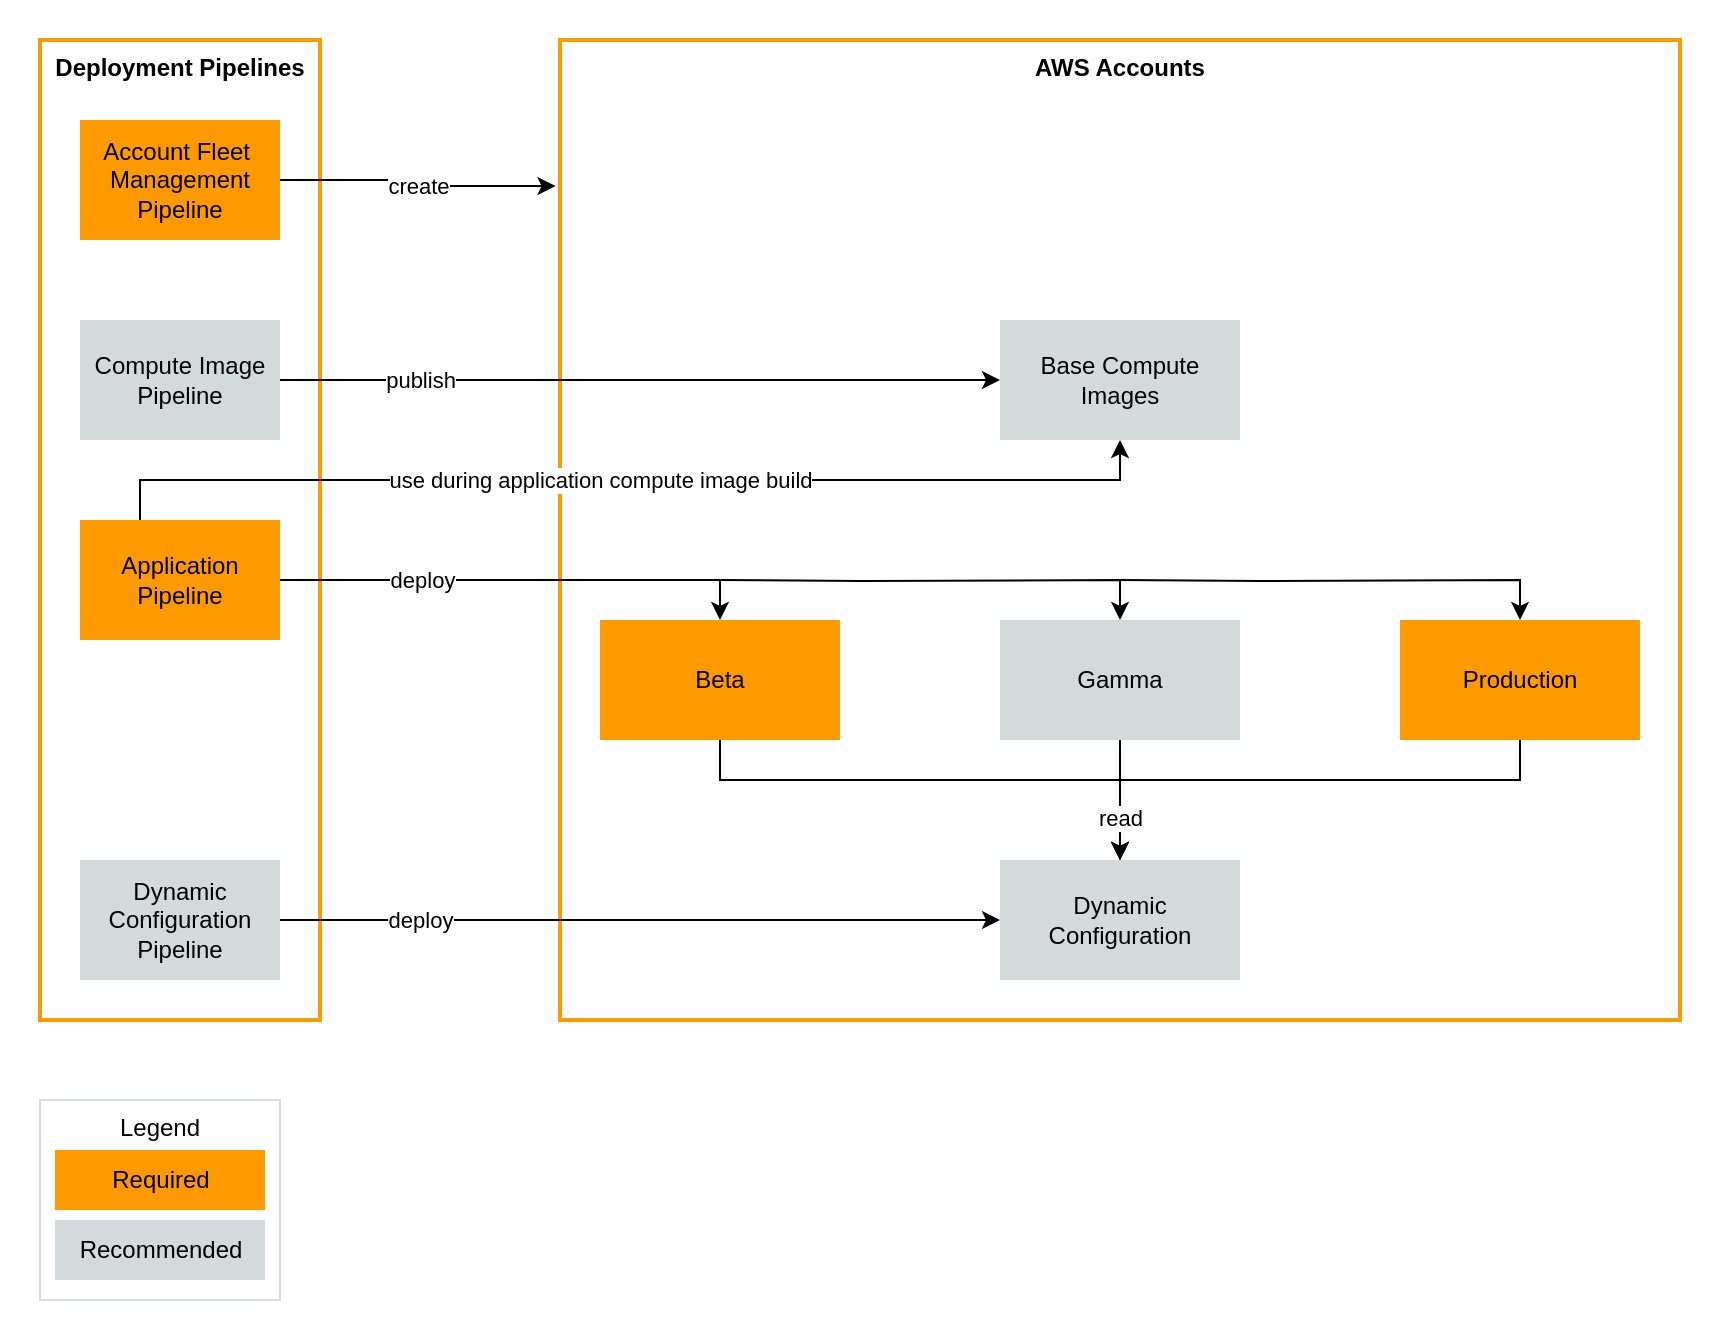 <mxfile version="20.7.4" type="device" pages="2"><diagram id="yLgSBCygh7FpPwyZPAv2" name="DPRA Architecture"><mxGraphModel dx="1434" dy="1934" grid="1" gridSize="10" guides="1" tooltips="1" connect="1" arrows="1" fold="1" page="1" pageScale="1" pageWidth="1100" pageHeight="850" background="none" math="0" shadow="0"><root><mxCell id="0"/><mxCell id="1" parent="0"/><mxCell id="owzcBVb4epZzqZWFWzfU-76" value="" style="rounded=0;whiteSpace=wrap;html=1;strokeColor=none;" parent="1" vertex="1"><mxGeometry width="860" height="670" as="geometry"/></mxCell><mxCell id="icIn_XucPHSrHn8emMet-110" value="Deployment Pipelines" style="fillColor=none;strokeColor=#FF9900;verticalAlign=top;fontStyle=1;fontColor=#000000;strokeWidth=2;shadow=0;" parent="1" vertex="1"><mxGeometry x="20" y="20" width="140" height="490" as="geometry"/></mxCell><mxCell id="61" value="AWS Accounts" style="fillColor=none;strokeColor=#FF9900;verticalAlign=top;fontStyle=1;fontColor=#000000;strokeWidth=2;shadow=0;" parent="1" vertex="1"><mxGeometry x="280" y="20" width="560" height="490" as="geometry"/></mxCell><mxCell id="9" value="Legend" style="rounded=0;whiteSpace=wrap;html=1;fillColor=#FFFFFF;strokeColor=#D4DADA;fontColor=#000000;verticalAlign=top;shadow=0;glass=0;" parent="1" vertex="1"><mxGeometry x="20" y="550" width="120" height="100" as="geometry"/></mxCell><mxCell id="17" value="Required" style="rounded=0;whiteSpace=wrap;html=1;fillColor=#ff9900;strokeColor=none;fontColor=#000000;shadow=0;" parent="1" vertex="1"><mxGeometry x="27.5" y="575" width="105" height="30" as="geometry"/></mxCell><mxCell id="18" value="Recommended" style="rounded=0;whiteSpace=wrap;html=1;fillColor=#d4dada;strokeColor=none;fontColor=#000000;shadow=0;" parent="1" vertex="1"><mxGeometry x="27.5" y="610" width="105" height="30" as="geometry"/></mxCell><mxCell id="a876d_Ohzfnhj5lNDXx5-76" style="edgeStyle=orthogonalEdgeStyle;rounded=0;orthogonalLoop=1;jettySize=auto;html=1;entryX=-0.004;entryY=0.149;entryDx=0;entryDy=0;entryPerimeter=0;" edge="1" parent="1" source="33" target="61"><mxGeometry relative="1" as="geometry"/></mxCell><mxCell id="a876d_Ohzfnhj5lNDXx5-77" value="create" style="edgeLabel;html=1;align=center;verticalAlign=middle;resizable=0;points=[];" vertex="1" connectable="0" parent="a876d_Ohzfnhj5lNDXx5-76"><mxGeometry x="0.234" y="1" relative="1" as="geometry"><mxPoint x="-15" y="1" as="offset"/></mxGeometry></mxCell><mxCell id="33" value="Account Fleet&amp;nbsp; Management Pipeline" style="rounded=0;whiteSpace=wrap;html=1;fillColor=#ff9900;strokeColor=none;fontColor=#000000;shadow=0;" parent="1" vertex="1"><mxGeometry x="40" y="60" width="100" height="60" as="geometry"/></mxCell><mxCell id="icIn_XucPHSrHn8emMet-92" style="edgeStyle=orthogonalEdgeStyle;rounded=0;orthogonalLoop=1;jettySize=auto;html=1;entryX=0.5;entryY=1;entryDx=0;entryDy=0;" parent="1" source="35" target="icIn_XucPHSrHn8emMet-111" edge="1"><mxGeometry relative="1" as="geometry"><mxPoint x="560" y="220" as="targetPoint"/><Array as="points"><mxPoint x="70" y="240"/><mxPoint x="560" y="240"/></Array></mxGeometry></mxCell><mxCell id="icIn_XucPHSrHn8emMet-93" value="use during application compute image build" style="edgeLabel;html=1;align=center;verticalAlign=middle;resizable=0;points=[];" parent="icIn_XucPHSrHn8emMet-92" vertex="1" connectable="0"><mxGeometry x="0.012" relative="1" as="geometry"><mxPoint x="-18" as="offset"/></mxGeometry></mxCell><mxCell id="icIn_XucPHSrHn8emMet-97" style="edgeStyle=orthogonalEdgeStyle;rounded=0;orthogonalLoop=1;jettySize=auto;html=1;entryX=0.5;entryY=0;entryDx=0;entryDy=0;exitX=1;exitY=0.5;exitDx=0;exitDy=0;" parent="1" source="35" target="qpjr6iVNiU2FT2XJmIR_-81" edge="1"><mxGeometry relative="1" as="geometry"><Array as="points"><mxPoint x="360" y="290"/></Array></mxGeometry></mxCell><mxCell id="icIn_XucPHSrHn8emMet-103" value="deploy" style="edgeLabel;html=1;align=center;verticalAlign=middle;resizable=0;points=[];" parent="icIn_XucPHSrHn8emMet-97" vertex="1" connectable="0"><mxGeometry x="0.011" relative="1" as="geometry"><mxPoint x="-51" as="offset"/></mxGeometry></mxCell><mxCell id="icIn_XucPHSrHn8emMet-108" style="edgeStyle=orthogonalEdgeStyle;rounded=0;orthogonalLoop=1;jettySize=auto;html=1;entryX=0.5;entryY=0;entryDx=0;entryDy=0;" parent="1" target="65" edge="1"><mxGeometry relative="1" as="geometry"><mxPoint x="360" y="290" as="sourcePoint"/></mxGeometry></mxCell><mxCell id="icIn_XucPHSrHn8emMet-109" style="edgeStyle=orthogonalEdgeStyle;rounded=0;orthogonalLoop=1;jettySize=auto;html=1;entryX=0.5;entryY=0;entryDx=0;entryDy=0;" parent="1" target="64" edge="1"><mxGeometry relative="1" as="geometry"><mxPoint x="560" y="290" as="sourcePoint"/></mxGeometry></mxCell><mxCell id="35" value="Application Pipeline" style="rounded=0;whiteSpace=wrap;html=1;fillColor=#ff9900;strokeColor=none;fontColor=#000000;shadow=0;" parent="1" vertex="1"><mxGeometry x="40" y="260" width="100" height="60" as="geometry"/></mxCell><mxCell id="icIn_XucPHSrHn8emMet-100" style="edgeStyle=orthogonalEdgeStyle;rounded=0;orthogonalLoop=1;jettySize=auto;html=1;entryX=0;entryY=0.5;entryDx=0;entryDy=0;exitX=1;exitY=0.5;exitDx=0;exitDy=0;" parent="1" source="icIn_XucPHSrHn8emMet-112" target="icIn_XucPHSrHn8emMet-111" edge="1"><mxGeometry relative="1" as="geometry"><mxPoint x="120" y="190" as="sourcePoint"/><mxPoint x="500" y="190" as="targetPoint"/></mxGeometry></mxCell><mxCell id="icIn_XucPHSrHn8emMet-101" value="publish" style="edgeLabel;html=1;align=center;verticalAlign=middle;resizable=0;points=[];" parent="icIn_XucPHSrHn8emMet-100" vertex="1" connectable="0"><mxGeometry x="-0.022" relative="1" as="geometry"><mxPoint x="-106" as="offset"/></mxGeometry></mxCell><mxCell id="icIn_XucPHSrHn8emMet-106" style="edgeStyle=orthogonalEdgeStyle;rounded=0;orthogonalLoop=1;jettySize=auto;html=1;" parent="1" source="64" target="76" edge="1"><mxGeometry relative="1" as="geometry"><Array as="points"><mxPoint x="760" y="390"/><mxPoint x="560" y="390"/></Array></mxGeometry></mxCell><mxCell id="64" value="Production" style="rounded=0;whiteSpace=wrap;html=1;fillColor=#ff9900;strokeColor=none;fontColor=#000000;shadow=0;verticalAlign=middle;" parent="1" vertex="1"><mxGeometry x="700" y="310" width="120" height="60" as="geometry"/></mxCell><mxCell id="icIn_XucPHSrHn8emMet-104" value="" style="edgeStyle=orthogonalEdgeStyle;rounded=0;orthogonalLoop=1;jettySize=auto;html=1;" parent="1" source="65" target="76" edge="1"><mxGeometry relative="1" as="geometry"/></mxCell><mxCell id="65" value="Gamma" style="rounded=0;whiteSpace=wrap;html=1;fillColor=#d4dada;strokeColor=none;fontColor=#000000;shadow=0;verticalAlign=middle;" parent="1" vertex="1"><mxGeometry x="500" y="310" width="120" height="60" as="geometry"/></mxCell><mxCell id="icIn_XucPHSrHn8emMet-83" style="edgeStyle=orthogonalEdgeStyle;rounded=0;orthogonalLoop=1;jettySize=auto;html=1;" parent="1" source="75" target="76" edge="1"><mxGeometry relative="1" as="geometry"/></mxCell><mxCell id="icIn_XucPHSrHn8emMet-98" value="deploy" style="edgeLabel;html=1;align=center;verticalAlign=middle;resizable=0;points=[];" parent="icIn_XucPHSrHn8emMet-83" vertex="1" connectable="0"><mxGeometry x="0.022" y="1" relative="1" as="geometry"><mxPoint x="-114" y="1" as="offset"/></mxGeometry></mxCell><mxCell id="75" value="Dynamic Configuration Pipeline" style="rounded=0;whiteSpace=wrap;html=1;fillColor=#d4dada;strokeColor=none;fontColor=#000000;shadow=0;" parent="1" vertex="1"><mxGeometry x="40" y="430" width="100" height="60" as="geometry"/></mxCell><mxCell id="76" value="Dynamic Configuration" style="rounded=0;whiteSpace=wrap;html=1;fillColor=#d4dada;strokeColor=none;fontColor=#000000;shadow=0;verticalAlign=middle;" parent="1" vertex="1"><mxGeometry x="500" y="430" width="120" height="60" as="geometry"/></mxCell><mxCell id="icIn_XucPHSrHn8emMet-105" style="edgeStyle=orthogonalEdgeStyle;rounded=0;orthogonalLoop=1;jettySize=auto;html=1;" parent="1" source="qpjr6iVNiU2FT2XJmIR_-81" target="76" edge="1"><mxGeometry relative="1" as="geometry"><Array as="points"><mxPoint x="360" y="390"/><mxPoint x="560" y="390"/></Array></mxGeometry></mxCell><mxCell id="a876d_Ohzfnhj5lNDXx5-78" value="read" style="edgeLabel;html=1;align=center;verticalAlign=middle;resizable=0;points=[];" vertex="1" connectable="0" parent="icIn_XucPHSrHn8emMet-105"><mxGeometry x="0.835" y="1" relative="1" as="geometry"><mxPoint x="-1" as="offset"/></mxGeometry></mxCell><mxCell id="qpjr6iVNiU2FT2XJmIR_-81" value="Beta" style="rounded=0;whiteSpace=wrap;html=1;fillColor=#ff9900;strokeColor=none;fontColor=#000000;shadow=0;verticalAlign=middle;" parent="1" vertex="1"><mxGeometry x="300" y="310" width="120" height="60" as="geometry"/></mxCell><mxCell id="icIn_XucPHSrHn8emMet-111" value="Base Compute Images" style="rounded=0;whiteSpace=wrap;html=1;fillColor=#d4dada;strokeColor=none;fontColor=#000000;shadow=0;verticalAlign=middle;" parent="1" vertex="1"><mxGeometry x="500" y="160" width="120" height="60" as="geometry"/></mxCell><mxCell id="icIn_XucPHSrHn8emMet-112" value="Compute Image Pipeline" style="rounded=0;whiteSpace=wrap;html=1;fillColor=#d4dada;strokeColor=none;fontColor=#000000;shadow=0;" parent="1" vertex="1"><mxGeometry x="40" y="160" width="100" height="60" as="geometry"/></mxCell></root></mxGraphModel></diagram><diagram name="Copy of Page-1" id="3dgTgKLJ3EHKZo1xDIAM"><mxGraphModel dx="1306" dy="894" grid="1" gridSize="10" guides="1" tooltips="1" connect="1" arrows="1" fold="1" page="1" pageScale="1" pageWidth="1100" pageHeight="850" background="none" math="0" shadow="0"><root><mxCell id="05q7yoQxdOIndTT2SCCu-0"/><mxCell id="05q7yoQxdOIndTT2SCCu-1" parent="05q7yoQxdOIndTT2SCCu-0"/><mxCell id="05q7yoQxdOIndTT2SCCu-2" value="AWS Accounts" style="fillColor=none;strokeColor=#FF9900;verticalAlign=top;fontStyle=1;fontColor=#000000;strokeWidth=2;shadow=0;" vertex="1" parent="05q7yoQxdOIndTT2SCCu-1"><mxGeometry x="280" y="200" width="600" height="640" as="geometry"/></mxCell><mxCell id="05q7yoQxdOIndTT2SCCu-3" value="Account Factory" style="rounded=0;whiteSpace=wrap;html=1;fillColor=#ff9900;strokeColor=none;fontColor=#000000;shadow=0;verticalAlign=top;" vertex="1" parent="05q7yoQxdOIndTT2SCCu-1"><mxGeometry x="520" y="240" width="120" height="160" as="geometry"/></mxCell><mxCell id="05q7yoQxdOIndTT2SCCu-4" value="Pipelines" style="fillColor=none;strokeColor=#FF9900;verticalAlign=top;fontStyle=1;fontColor=#000000;strokeWidth=2;shadow=0;" vertex="1" parent="05q7yoQxdOIndTT2SCCu-1"><mxGeometry x="280" y="40" width="600" height="120" as="geometry"/></mxCell><mxCell id="05q7yoQxdOIndTT2SCCu-5" value="Legend" style="rounded=0;whiteSpace=wrap;html=1;fillColor=#FFFFFF;strokeColor=#D4DADA;fontColor=#000000;verticalAlign=top;shadow=0;glass=0;" vertex="1" parent="05q7yoQxdOIndTT2SCCu-1"><mxGeometry x="40" y="740" width="120" height="100" as="geometry"/></mxCell><mxCell id="05q7yoQxdOIndTT2SCCu-6" value="Required" style="rounded=0;whiteSpace=wrap;html=1;fillColor=#ff9900;strokeColor=none;fontColor=#000000;shadow=0;" vertex="1" parent="05q7yoQxdOIndTT2SCCu-1"><mxGeometry x="47.5" y="765" width="105" height="30" as="geometry"/></mxCell><mxCell id="05q7yoQxdOIndTT2SCCu-7" value="Recommended" style="rounded=0;whiteSpace=wrap;html=1;fillColor=#d4dada;strokeColor=none;fontColor=#000000;shadow=0;" vertex="1" parent="05q7yoQxdOIndTT2SCCu-1"><mxGeometry x="47.5" y="800" width="105" height="30" as="geometry"/></mxCell><mxCell id="05q7yoQxdOIndTT2SCCu-8" style="edgeStyle=orthogonalEdgeStyle;rounded=0;orthogonalLoop=1;jettySize=auto;html=1;entryX=0;entryY=0.5;entryDx=0;entryDy=0;entryPerimeter=0;" edge="1" parent="05q7yoQxdOIndTT2SCCu-1" source="05q7yoQxdOIndTT2SCCu-9" target="05q7yoQxdOIndTT2SCCu-19"><mxGeometry relative="1" as="geometry"/></mxCell><mxCell id="05q7yoQxdOIndTT2SCCu-9" value="Account Fleet&amp;nbsp; Management Pipeline" style="rounded=0;whiteSpace=wrap;html=1;fillColor=#ff9900;strokeColor=none;fontColor=#000000;shadow=0;" vertex="1" parent="05q7yoQxdOIndTT2SCCu-1"><mxGeometry x="441" y="80" width="100" height="60" as="geometry"/></mxCell><mxCell id="05q7yoQxdOIndTT2SCCu-10" style="edgeStyle=orthogonalEdgeStyle;rounded=0;orthogonalLoop=1;jettySize=auto;html=1;entryX=0.5;entryY=1;entryDx=0;entryDy=0;" edge="1" parent="05q7yoQxdOIndTT2SCCu-1" source="05q7yoQxdOIndTT2SCCu-12" target="05q7yoQxdOIndTT2SCCu-22"><mxGeometry relative="1" as="geometry"><Array as="points"><mxPoint x="900" y="110"/><mxPoint x="900" y="820"/><mxPoint x="380" y="820"/></Array></mxGeometry></mxCell><mxCell id="05q7yoQxdOIndTT2SCCu-11" style="edgeStyle=orthogonalEdgeStyle;rounded=0;orthogonalLoop=1;jettySize=auto;html=1;entryX=0.5;entryY=1;entryDx=0;entryDy=0;" edge="1" parent="05q7yoQxdOIndTT2SCCu-1" source="05q7yoQxdOIndTT2SCCu-12" target="05q7yoQxdOIndTT2SCCu-14"><mxGeometry relative="1" as="geometry"><Array as="points"><mxPoint x="900" y="110"/><mxPoint x="900" y="820"/><mxPoint x="780" y="820"/></Array></mxGeometry></mxCell><mxCell id="05q7yoQxdOIndTT2SCCu-12" value="Application Deployment Pipeline" style="rounded=0;whiteSpace=wrap;html=1;fillColor=#ff9900;strokeColor=none;fontColor=#000000;shadow=0;" vertex="1" parent="05q7yoQxdOIndTT2SCCu-1"><mxGeometry x="760" y="80" width="100" height="60" as="geometry"/></mxCell><mxCell id="05q7yoQxdOIndTT2SCCu-13" value="Compute Image Pipeline" style="rounded=0;whiteSpace=wrap;html=1;fillColor=#ff9900;strokeColor=none;fontColor=#000000;shadow=0;" vertex="1" parent="05q7yoQxdOIndTT2SCCu-1"><mxGeometry x="300" y="80" width="100" height="60" as="geometry"/></mxCell><mxCell id="05q7yoQxdOIndTT2SCCu-14" value="Production" style="rounded=0;whiteSpace=wrap;html=1;fillColor=#ff9900;strokeColor=none;fontColor=#000000;shadow=0;verticalAlign=top;" vertex="1" parent="05q7yoQxdOIndTT2SCCu-1"><mxGeometry x="720" y="640" width="120" height="160" as="geometry"/></mxCell><mxCell id="05q7yoQxdOIndTT2SCCu-15" value="Staging" style="rounded=0;whiteSpace=wrap;html=1;fillColor=#d4dada;strokeColor=none;fontColor=#000000;shadow=0;verticalAlign=top;" vertex="1" parent="05q7yoQxdOIndTT2SCCu-1"><mxGeometry x="519" y="640" width="120" height="160" as="geometry"/></mxCell><mxCell id="05q7yoQxdOIndTT2SCCu-16" value="Tooling" style="rounded=0;whiteSpace=wrap;html=1;fillColor=#ff9900;strokeColor=none;fontColor=#000000;shadow=0;verticalAlign=top;" vertex="1" parent="05q7yoQxdOIndTT2SCCu-1"><mxGeometry x="419" y="440" width="120" height="160" as="geometry"/></mxCell><mxCell id="05q7yoQxdOIndTT2SCCu-17" value="Dynamic Configuration Pipeline" style="rounded=0;whiteSpace=wrap;html=1;fillColor=#d4dada;strokeColor=none;fontColor=#000000;shadow=0;" vertex="1" parent="05q7yoQxdOIndTT2SCCu-1"><mxGeometry x="622" y="80" width="100" height="60" as="geometry"/></mxCell><mxCell id="05q7yoQxdOIndTT2SCCu-18" value="Configuration" style="rounded=0;whiteSpace=wrap;html=1;fillColor=#d4dada;strokeColor=none;fontColor=#000000;shadow=0;verticalAlign=top;" vertex="1" parent="05q7yoQxdOIndTT2SCCu-1"><mxGeometry x="622" y="440" width="120" height="160" as="geometry"/></mxCell><mxCell id="05q7yoQxdOIndTT2SCCu-19" value="ControlTower" style="sketch=0;points=[[0,0,0],[0.25,0,0],[0.5,0,0],[0.75,0,0],[1,0,0],[0,1,0],[0.25,1,0],[0.5,1,0],[0.75,1,0],[1,1,0],[0,0.25,0],[0,0.5,0],[0,0.75,0],[1,0.25,0],[1,0.5,0],[1,0.75,0]];points=[[0,0,0],[0.25,0,0],[0.5,0,0],[0.75,0,0],[1,0,0],[0,1,0],[0.25,1,0],[0.5,1,0],[0.75,1,0],[1,1,0],[0,0.25,0],[0,0.5,0],[0,0.75,0],[1,0.25,0],[1,0.5,0],[1,0.75,0]];outlineConnect=0;fontColor=#232F3E;gradientColor=#F34482;gradientDirection=north;fillColor=#BC1356;strokeColor=#ffffff;dashed=0;verticalLabelPosition=bottom;verticalAlign=top;align=center;html=1;fontSize=12;fontStyle=0;aspect=fixed;shape=mxgraph.aws4.resourceIcon;resIcon=mxgraph.aws4.control_tower;" vertex="1" parent="05q7yoQxdOIndTT2SCCu-1"><mxGeometry x="541" y="280" width="78" height="78" as="geometry"/></mxCell><mxCell id="05q7yoQxdOIndTT2SCCu-20" value="AppConfig" style="sketch=0;points=[[0,0,0],[0.25,0,0],[0.5,0,0],[0.75,0,0],[1,0,0],[0,1,0],[0.25,1,0],[0.5,1,0],[0.75,1,0],[1,1,0],[0,0.25,0],[0,0.5,0],[0,0.75,0],[1,0.25,0],[1,0.5,0],[1,0.75,0]];points=[[0,0,0],[0.25,0,0],[0.5,0,0],[0.75,0,0],[1,0,0],[0,1,0],[0.25,1,0],[0.5,1,0],[0.75,1,0],[1,1,0],[0,0.25,0],[0,0.5,0],[0,0.75,0],[1,0.25,0],[1,0.5,0],[1,0.75,0]];outlineConnect=0;fontColor=#232F3E;gradientColor=#F34482;gradientDirection=north;fillColor=#BC1356;strokeColor=#ffffff;dashed=0;verticalLabelPosition=bottom;verticalAlign=top;align=center;html=1;fontSize=12;fontStyle=0;aspect=fixed;shape=mxgraph.aws4.resourceIcon;resIcon=mxgraph.aws4.app_config;" vertex="1" parent="05q7yoQxdOIndTT2SCCu-1"><mxGeometry x="644" y="480" width="78" height="78" as="geometry"/></mxCell><mxCell id="05q7yoQxdOIndTT2SCCu-21" value="ECR" style="sketch=0;points=[[0,0,0],[0.25,0,0],[0.5,0,0],[0.75,0,0],[1,0,0],[0,1,0],[0.25,1,0],[0.5,1,0],[0.75,1,0],[1,1,0],[0,0.25,0],[0,0.5,0],[0,0.75,0],[1,0.25,0],[1,0.5,0],[1,0.75,0]];outlineConnect=0;fontColor=#232F3E;gradientColor=#F78E04;gradientDirection=north;fillColor=#D05C17;strokeColor=#ffffff;dashed=0;verticalLabelPosition=bottom;verticalAlign=top;align=center;html=1;fontSize=12;fontStyle=0;aspect=fixed;shape=mxgraph.aws4.resourceIcon;resIcon=mxgraph.aws4.ecr;" vertex="1" parent="05q7yoQxdOIndTT2SCCu-1"><mxGeometry x="440" y="480" width="78" height="78" as="geometry"/></mxCell><mxCell id="05q7yoQxdOIndTT2SCCu-22" value="Development" style="rounded=0;whiteSpace=wrap;html=1;fillColor=#ff9900;strokeColor=none;fontColor=#000000;shadow=0;verticalAlign=top;" vertex="1" parent="05q7yoQxdOIndTT2SCCu-1"><mxGeometry x="320" y="640" width="120" height="160" as="geometry"/></mxCell><mxCell id="05q7yoQxdOIndTT2SCCu-23" value="ECS" style="sketch=0;points=[[0,0,0],[0.25,0,0],[0.5,0,0],[0.75,0,0],[1,0,0],[0,1,0],[0.25,1,0],[0.5,1,0],[0.75,1,0],[1,1,0],[0,0.25,0],[0,0.5,0],[0,0.75,0],[1,0.25,0],[1,0.5,0],[1,0.75,0]];outlineConnect=0;fontColor=#232F3E;gradientColor=#F78E04;gradientDirection=north;fillColor=#D05C17;strokeColor=#ffffff;dashed=0;verticalLabelPosition=bottom;verticalAlign=top;align=center;html=1;fontSize=12;fontStyle=0;aspect=fixed;shape=mxgraph.aws4.resourceIcon;resIcon=mxgraph.aws4.ecs;" vertex="1" parent="05q7yoQxdOIndTT2SCCu-1"><mxGeometry x="341" y="680" width="78" height="78" as="geometry"/></mxCell><mxCell id="05q7yoQxdOIndTT2SCCu-24" value="ECS" style="sketch=0;points=[[0,0,0],[0.25,0,0],[0.5,0,0],[0.75,0,0],[1,0,0],[0,1,0],[0.25,1,0],[0.5,1,0],[0.75,1,0],[1,1,0],[0,0.25,0],[0,0.5,0],[0,0.75,0],[1,0.25,0],[1,0.5,0],[1,0.75,0]];outlineConnect=0;fontColor=#232F3E;gradientColor=#F78E04;gradientDirection=north;fillColor=#D05C17;strokeColor=#ffffff;dashed=0;verticalLabelPosition=bottom;verticalAlign=top;align=center;html=1;fontSize=12;fontStyle=0;aspect=fixed;shape=mxgraph.aws4.resourceIcon;resIcon=mxgraph.aws4.ecs;" vertex="1" parent="05q7yoQxdOIndTT2SCCu-1"><mxGeometry x="541" y="680" width="78" height="78" as="geometry"/></mxCell><mxCell id="05q7yoQxdOIndTT2SCCu-25" value="ECS" style="sketch=0;points=[[0,0,0],[0.25,0,0],[0.5,0,0],[0.75,0,0],[1,0,0],[0,1,0],[0.25,1,0],[0.5,1,0],[0.75,1,0],[1,1,0],[0,0.25,0],[0,0.5,0],[0,0.75,0],[1,0.25,0],[1,0.5,0],[1,0.75,0]];outlineConnect=0;fontColor=#232F3E;gradientColor=#F78E04;gradientDirection=north;fillColor=#D05C17;strokeColor=#ffffff;dashed=0;verticalLabelPosition=bottom;verticalAlign=top;align=center;html=1;fontSize=12;fontStyle=0;aspect=fixed;shape=mxgraph.aws4.resourceIcon;resIcon=mxgraph.aws4.ecs;" vertex="1" parent="05q7yoQxdOIndTT2SCCu-1"><mxGeometry x="742" y="680" width="78" height="78" as="geometry"/></mxCell><mxCell id="05q7yoQxdOIndTT2SCCu-26" style="edgeStyle=orthogonalEdgeStyle;rounded=0;orthogonalLoop=1;jettySize=auto;html=1;entryX=0;entryY=0.5;entryDx=0;entryDy=0;entryPerimeter=0;" edge="1" parent="05q7yoQxdOIndTT2SCCu-1" source="05q7yoQxdOIndTT2SCCu-13" target="05q7yoQxdOIndTT2SCCu-21"><mxGeometry relative="1" as="geometry"><Array as="points"><mxPoint x="380" y="519"/></Array></mxGeometry></mxCell><mxCell id="05q7yoQxdOIndTT2SCCu-27" style="edgeStyle=orthogonalEdgeStyle;rounded=0;orthogonalLoop=1;jettySize=auto;html=1;entryX=1;entryY=0.5;entryDx=0;entryDy=0;entryPerimeter=0;" edge="1" parent="05q7yoQxdOIndTT2SCCu-1" source="05q7yoQxdOIndTT2SCCu-17" target="05q7yoQxdOIndTT2SCCu-20"><mxGeometry relative="1" as="geometry"><Array as="points"><mxPoint x="672" y="320"/><mxPoint x="760" y="320"/><mxPoint x="760" y="519"/></Array></mxGeometry></mxCell><mxCell id="05q7yoQxdOIndTT2SCCu-28" style="edgeStyle=orthogonalEdgeStyle;rounded=0;orthogonalLoop=1;jettySize=auto;html=1;entryX=0.5;entryY=1;entryDx=0;entryDy=0;" edge="1" parent="05q7yoQxdOIndTT2SCCu-1" target="05q7yoQxdOIndTT2SCCu-15"><mxGeometry relative="1" as="geometry"><mxPoint x="860" y="110" as="sourcePoint"/><mxPoint x="380" y="800" as="targetPoint"/><Array as="points"><mxPoint x="900" y="110"/><mxPoint x="900" y="820"/><mxPoint x="580" y="820"/></Array></mxGeometry></mxCell></root></mxGraphModel></diagram></mxfile>